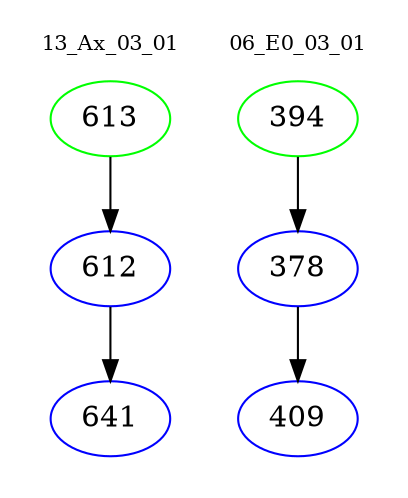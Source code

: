 digraph{
subgraph cluster_0 {
color = white
label = "13_Ax_03_01";
fontsize=10;
T0_613 [label="613", color="green"]
T0_613 -> T0_612 [color="black"]
T0_612 [label="612", color="blue"]
T0_612 -> T0_641 [color="black"]
T0_641 [label="641", color="blue"]
}
subgraph cluster_1 {
color = white
label = "06_E0_03_01";
fontsize=10;
T1_394 [label="394", color="green"]
T1_394 -> T1_378 [color="black"]
T1_378 [label="378", color="blue"]
T1_378 -> T1_409 [color="black"]
T1_409 [label="409", color="blue"]
}
}
